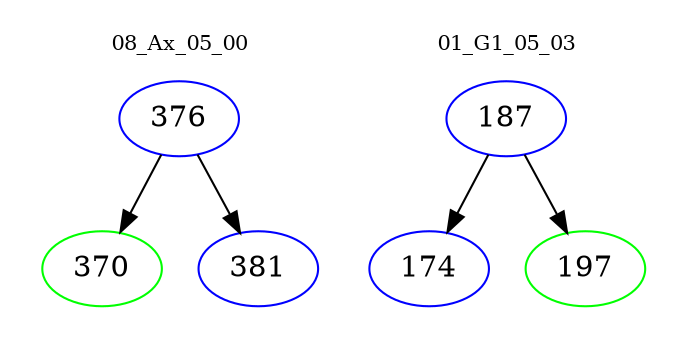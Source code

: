 digraph{
subgraph cluster_0 {
color = white
label = "08_Ax_05_00";
fontsize=10;
T0_376 [label="376", color="blue"]
T0_376 -> T0_370 [color="black"]
T0_370 [label="370", color="green"]
T0_376 -> T0_381 [color="black"]
T0_381 [label="381", color="blue"]
}
subgraph cluster_1 {
color = white
label = "01_G1_05_03";
fontsize=10;
T1_187 [label="187", color="blue"]
T1_187 -> T1_174 [color="black"]
T1_174 [label="174", color="blue"]
T1_187 -> T1_197 [color="black"]
T1_197 [label="197", color="green"]
}
}
